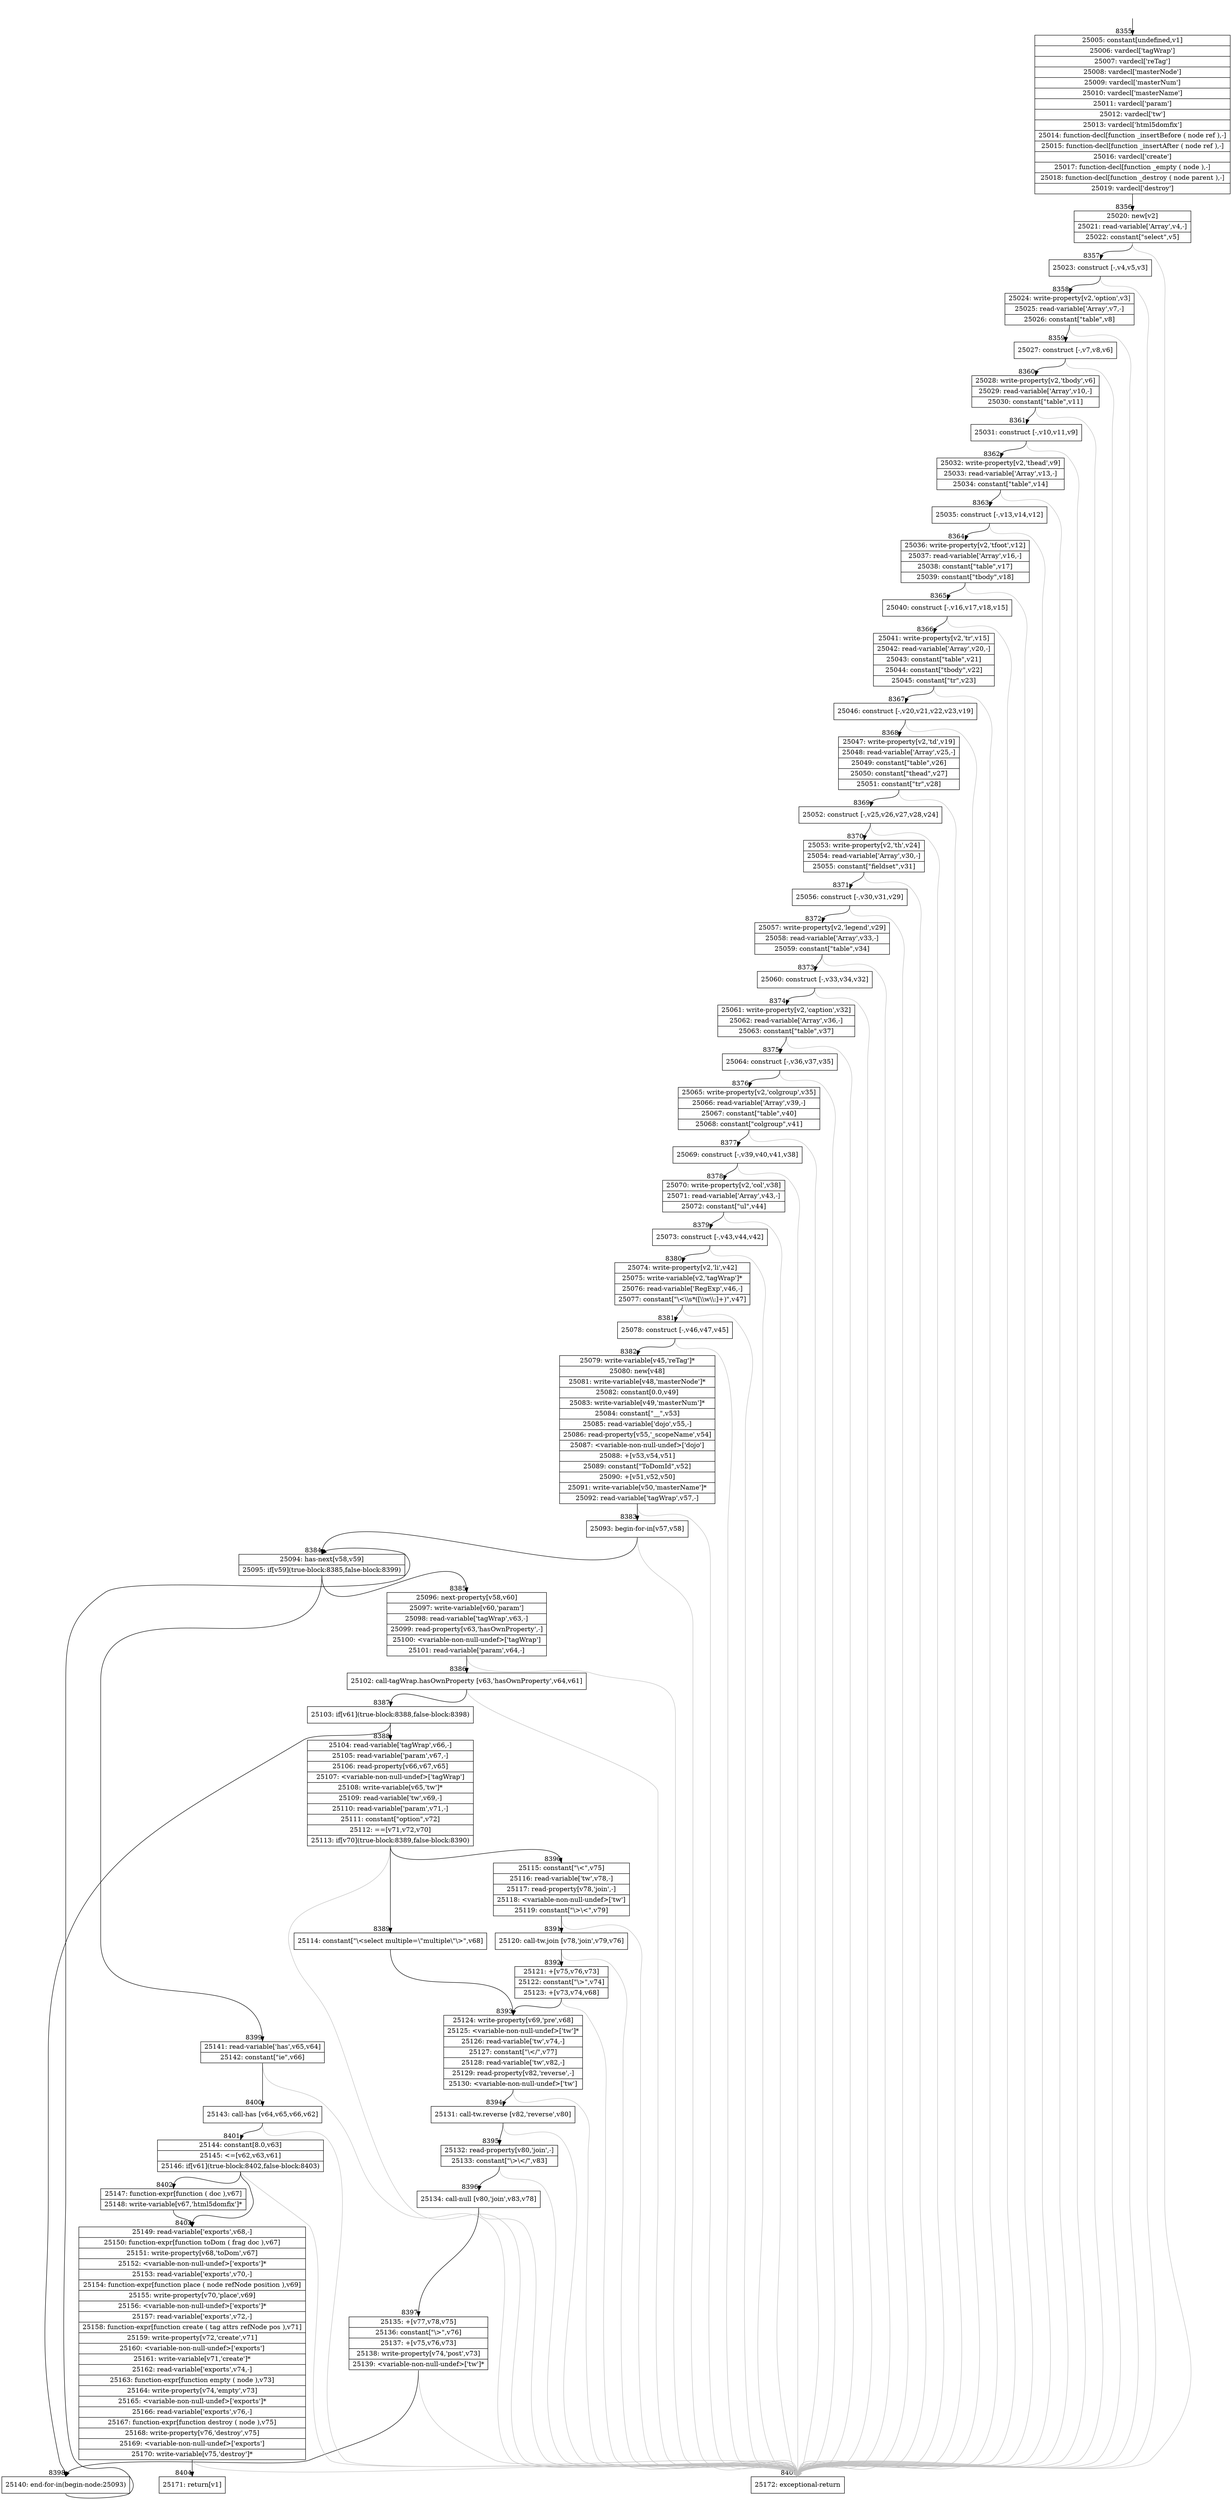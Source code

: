 digraph {
rankdir="TD"
BB_entry550[shape=none,label=""];
BB_entry550 -> BB8355 [tailport=s, headport=n, headlabel="    8355"]
BB8355 [shape=record label="{25005: constant[undefined,v1]|25006: vardecl['tagWrap']|25007: vardecl['reTag']|25008: vardecl['masterNode']|25009: vardecl['masterNum']|25010: vardecl['masterName']|25011: vardecl['param']|25012: vardecl['tw']|25013: vardecl['html5domfix']|25014: function-decl[function _insertBefore ( node ref ),-]|25015: function-decl[function _insertAfter ( node ref ),-]|25016: vardecl['create']|25017: function-decl[function _empty ( node ),-]|25018: function-decl[function _destroy ( node parent ),-]|25019: vardecl['destroy']}" ] 
BB8355 -> BB8356 [tailport=s, headport=n, headlabel="      8356"]
BB8356 [shape=record label="{25020: new[v2]|25021: read-variable['Array',v4,-]|25022: constant[\"select\",v5]}" ] 
BB8356 -> BB8357 [tailport=s, headport=n, headlabel="      8357"]
BB8356 -> BB8405 [tailport=s, headport=n, color=gray, headlabel="      8405"]
BB8357 [shape=record label="{25023: construct [-,v4,v5,v3]}" ] 
BB8357 -> BB8358 [tailport=s, headport=n, headlabel="      8358"]
BB8357 -> BB8405 [tailport=s, headport=n, color=gray]
BB8358 [shape=record label="{25024: write-property[v2,'option',v3]|25025: read-variable['Array',v7,-]|25026: constant[\"table\",v8]}" ] 
BB8358 -> BB8359 [tailport=s, headport=n, headlabel="      8359"]
BB8358 -> BB8405 [tailport=s, headport=n, color=gray]
BB8359 [shape=record label="{25027: construct [-,v7,v8,v6]}" ] 
BB8359 -> BB8360 [tailport=s, headport=n, headlabel="      8360"]
BB8359 -> BB8405 [tailport=s, headport=n, color=gray]
BB8360 [shape=record label="{25028: write-property[v2,'tbody',v6]|25029: read-variable['Array',v10,-]|25030: constant[\"table\",v11]}" ] 
BB8360 -> BB8361 [tailport=s, headport=n, headlabel="      8361"]
BB8360 -> BB8405 [tailport=s, headport=n, color=gray]
BB8361 [shape=record label="{25031: construct [-,v10,v11,v9]}" ] 
BB8361 -> BB8362 [tailport=s, headport=n, headlabel="      8362"]
BB8361 -> BB8405 [tailport=s, headport=n, color=gray]
BB8362 [shape=record label="{25032: write-property[v2,'thead',v9]|25033: read-variable['Array',v13,-]|25034: constant[\"table\",v14]}" ] 
BB8362 -> BB8363 [tailport=s, headport=n, headlabel="      8363"]
BB8362 -> BB8405 [tailport=s, headport=n, color=gray]
BB8363 [shape=record label="{25035: construct [-,v13,v14,v12]}" ] 
BB8363 -> BB8364 [tailport=s, headport=n, headlabel="      8364"]
BB8363 -> BB8405 [tailport=s, headport=n, color=gray]
BB8364 [shape=record label="{25036: write-property[v2,'tfoot',v12]|25037: read-variable['Array',v16,-]|25038: constant[\"table\",v17]|25039: constant[\"tbody\",v18]}" ] 
BB8364 -> BB8365 [tailport=s, headport=n, headlabel="      8365"]
BB8364 -> BB8405 [tailport=s, headport=n, color=gray]
BB8365 [shape=record label="{25040: construct [-,v16,v17,v18,v15]}" ] 
BB8365 -> BB8366 [tailport=s, headport=n, headlabel="      8366"]
BB8365 -> BB8405 [tailport=s, headport=n, color=gray]
BB8366 [shape=record label="{25041: write-property[v2,'tr',v15]|25042: read-variable['Array',v20,-]|25043: constant[\"table\",v21]|25044: constant[\"tbody\",v22]|25045: constant[\"tr\",v23]}" ] 
BB8366 -> BB8367 [tailport=s, headport=n, headlabel="      8367"]
BB8366 -> BB8405 [tailport=s, headport=n, color=gray]
BB8367 [shape=record label="{25046: construct [-,v20,v21,v22,v23,v19]}" ] 
BB8367 -> BB8368 [tailport=s, headport=n, headlabel="      8368"]
BB8367 -> BB8405 [tailport=s, headport=n, color=gray]
BB8368 [shape=record label="{25047: write-property[v2,'td',v19]|25048: read-variable['Array',v25,-]|25049: constant[\"table\",v26]|25050: constant[\"thead\",v27]|25051: constant[\"tr\",v28]}" ] 
BB8368 -> BB8369 [tailport=s, headport=n, headlabel="      8369"]
BB8368 -> BB8405 [tailport=s, headport=n, color=gray]
BB8369 [shape=record label="{25052: construct [-,v25,v26,v27,v28,v24]}" ] 
BB8369 -> BB8370 [tailport=s, headport=n, headlabel="      8370"]
BB8369 -> BB8405 [tailport=s, headport=n, color=gray]
BB8370 [shape=record label="{25053: write-property[v2,'th',v24]|25054: read-variable['Array',v30,-]|25055: constant[\"fieldset\",v31]}" ] 
BB8370 -> BB8371 [tailport=s, headport=n, headlabel="      8371"]
BB8370 -> BB8405 [tailport=s, headport=n, color=gray]
BB8371 [shape=record label="{25056: construct [-,v30,v31,v29]}" ] 
BB8371 -> BB8372 [tailport=s, headport=n, headlabel="      8372"]
BB8371 -> BB8405 [tailport=s, headport=n, color=gray]
BB8372 [shape=record label="{25057: write-property[v2,'legend',v29]|25058: read-variable['Array',v33,-]|25059: constant[\"table\",v34]}" ] 
BB8372 -> BB8373 [tailport=s, headport=n, headlabel="      8373"]
BB8372 -> BB8405 [tailport=s, headport=n, color=gray]
BB8373 [shape=record label="{25060: construct [-,v33,v34,v32]}" ] 
BB8373 -> BB8374 [tailport=s, headport=n, headlabel="      8374"]
BB8373 -> BB8405 [tailport=s, headport=n, color=gray]
BB8374 [shape=record label="{25061: write-property[v2,'caption',v32]|25062: read-variable['Array',v36,-]|25063: constant[\"table\",v37]}" ] 
BB8374 -> BB8375 [tailport=s, headport=n, headlabel="      8375"]
BB8374 -> BB8405 [tailport=s, headport=n, color=gray]
BB8375 [shape=record label="{25064: construct [-,v36,v37,v35]}" ] 
BB8375 -> BB8376 [tailport=s, headport=n, headlabel="      8376"]
BB8375 -> BB8405 [tailport=s, headport=n, color=gray]
BB8376 [shape=record label="{25065: write-property[v2,'colgroup',v35]|25066: read-variable['Array',v39,-]|25067: constant[\"table\",v40]|25068: constant[\"colgroup\",v41]}" ] 
BB8376 -> BB8377 [tailport=s, headport=n, headlabel="      8377"]
BB8376 -> BB8405 [tailport=s, headport=n, color=gray]
BB8377 [shape=record label="{25069: construct [-,v39,v40,v41,v38]}" ] 
BB8377 -> BB8378 [tailport=s, headport=n, headlabel="      8378"]
BB8377 -> BB8405 [tailport=s, headport=n, color=gray]
BB8378 [shape=record label="{25070: write-property[v2,'col',v38]|25071: read-variable['Array',v43,-]|25072: constant[\"ul\",v44]}" ] 
BB8378 -> BB8379 [tailport=s, headport=n, headlabel="      8379"]
BB8378 -> BB8405 [tailport=s, headport=n, color=gray]
BB8379 [shape=record label="{25073: construct [-,v43,v44,v42]}" ] 
BB8379 -> BB8380 [tailport=s, headport=n, headlabel="      8380"]
BB8379 -> BB8405 [tailport=s, headport=n, color=gray]
BB8380 [shape=record label="{25074: write-property[v2,'li',v42]|25075: write-variable[v2,'tagWrap']*|25076: read-variable['RegExp',v46,-]|25077: constant[\"\\\<\\\\s*([\\\\w\\\\:]+)\",v47]}" ] 
BB8380 -> BB8381 [tailport=s, headport=n, headlabel="      8381"]
BB8380 -> BB8405 [tailport=s, headport=n, color=gray]
BB8381 [shape=record label="{25078: construct [-,v46,v47,v45]}" ] 
BB8381 -> BB8382 [tailport=s, headport=n, headlabel="      8382"]
BB8381 -> BB8405 [tailport=s, headport=n, color=gray]
BB8382 [shape=record label="{25079: write-variable[v45,'reTag']*|25080: new[v48]|25081: write-variable[v48,'masterNode']*|25082: constant[0.0,v49]|25083: write-variable[v49,'masterNum']*|25084: constant[\"__\",v53]|25085: read-variable['dojo',v55,-]|25086: read-property[v55,'_scopeName',v54]|25087: \<variable-non-null-undef\>['dojo']|25088: +[v53,v54,v51]|25089: constant[\"ToDomId\",v52]|25090: +[v51,v52,v50]|25091: write-variable[v50,'masterName']*|25092: read-variable['tagWrap',v57,-]}" ] 
BB8382 -> BB8383 [tailport=s, headport=n, headlabel="      8383"]
BB8382 -> BB8405 [tailport=s, headport=n, color=gray]
BB8383 [shape=record label="{25093: begin-for-in[v57,v58]}" ] 
BB8383 -> BB8384 [tailport=s, headport=n, headlabel="      8384"]
BB8383 -> BB8405 [tailport=s, headport=n, color=gray]
BB8384 [shape=record label="{25094: has-next[v58,v59]|25095: if[v59](true-block:8385,false-block:8399)}" ] 
BB8384 -> BB8385 [tailport=s, headport=n, headlabel="      8385"]
BB8384 -> BB8399 [tailport=s, headport=n, headlabel="      8399"]
BB8385 [shape=record label="{25096: next-property[v58,v60]|25097: write-variable[v60,'param']|25098: read-variable['tagWrap',v63,-]|25099: read-property[v63,'hasOwnProperty',-]|25100: \<variable-non-null-undef\>['tagWrap']|25101: read-variable['param',v64,-]}" ] 
BB8385 -> BB8386 [tailport=s, headport=n, headlabel="      8386"]
BB8385 -> BB8405 [tailport=s, headport=n, color=gray]
BB8386 [shape=record label="{25102: call-tagWrap.hasOwnProperty [v63,'hasOwnProperty',v64,v61]}" ] 
BB8386 -> BB8387 [tailport=s, headport=n, headlabel="      8387"]
BB8386 -> BB8405 [tailport=s, headport=n, color=gray]
BB8387 [shape=record label="{25103: if[v61](true-block:8388,false-block:8398)}" ] 
BB8387 -> BB8388 [tailport=s, headport=n, headlabel="      8388"]
BB8387 -> BB8398 [tailport=s, headport=n, headlabel="      8398"]
BB8388 [shape=record label="{25104: read-variable['tagWrap',v66,-]|25105: read-variable['param',v67,-]|25106: read-property[v66,v67,v65]|25107: \<variable-non-null-undef\>['tagWrap']|25108: write-variable[v65,'tw']*|25109: read-variable['tw',v69,-]|25110: read-variable['param',v71,-]|25111: constant[\"option\",v72]|25112: ==[v71,v72,v70]|25113: if[v70](true-block:8389,false-block:8390)}" ] 
BB8388 -> BB8389 [tailport=s, headport=n, headlabel="      8389"]
BB8388 -> BB8390 [tailport=s, headport=n, headlabel="      8390"]
BB8388 -> BB8405 [tailport=s, headport=n, color=gray]
BB8389 [shape=record label="{25114: constant[\"\\\<select multiple=\\\"multiple\\\"\\\>\",v68]}" ] 
BB8389 -> BB8393 [tailport=s, headport=n, headlabel="      8393"]
BB8390 [shape=record label="{25115: constant[\"\\\<\",v75]|25116: read-variable['tw',v78,-]|25117: read-property[v78,'join',-]|25118: \<variable-non-null-undef\>['tw']|25119: constant[\"\\\>\\\<\",v79]}" ] 
BB8390 -> BB8391 [tailport=s, headport=n, headlabel="      8391"]
BB8390 -> BB8405 [tailport=s, headport=n, color=gray]
BB8391 [shape=record label="{25120: call-tw.join [v78,'join',v79,v76]}" ] 
BB8391 -> BB8392 [tailport=s, headport=n, headlabel="      8392"]
BB8391 -> BB8405 [tailport=s, headport=n, color=gray]
BB8392 [shape=record label="{25121: +[v75,v76,v73]|25122: constant[\"\\\>\",v74]|25123: +[v73,v74,v68]}" ] 
BB8392 -> BB8393 [tailport=s, headport=n]
BB8392 -> BB8405 [tailport=s, headport=n, color=gray]
BB8393 [shape=record label="{25124: write-property[v69,'pre',v68]|25125: \<variable-non-null-undef\>['tw']*|25126: read-variable['tw',v74,-]|25127: constant[\"\\\</\",v77]|25128: read-variable['tw',v82,-]|25129: read-property[v82,'reverse',-]|25130: \<variable-non-null-undef\>['tw']}" ] 
BB8393 -> BB8394 [tailport=s, headport=n, headlabel="      8394"]
BB8393 -> BB8405 [tailport=s, headport=n, color=gray]
BB8394 [shape=record label="{25131: call-tw.reverse [v82,'reverse',v80]}" ] 
BB8394 -> BB8395 [tailport=s, headport=n, headlabel="      8395"]
BB8394 -> BB8405 [tailport=s, headport=n, color=gray]
BB8395 [shape=record label="{25132: read-property[v80,'join',-]|25133: constant[\"\\\>\\\</\",v83]}" ] 
BB8395 -> BB8396 [tailport=s, headport=n, headlabel="      8396"]
BB8395 -> BB8405 [tailport=s, headport=n, color=gray]
BB8396 [shape=record label="{25134: call-null [v80,'join',v83,v78]}" ] 
BB8396 -> BB8397 [tailport=s, headport=n, headlabel="      8397"]
BB8396 -> BB8405 [tailport=s, headport=n, color=gray]
BB8397 [shape=record label="{25135: +[v77,v78,v75]|25136: constant[\"\\\>\",v76]|25137: +[v75,v76,v73]|25138: write-property[v74,'post',v73]|25139: \<variable-non-null-undef\>['tw']*}" ] 
BB8397 -> BB8398 [tailport=s, headport=n]
BB8397 -> BB8405 [tailport=s, headport=n, color=gray]
BB8398 [shape=record label="{25140: end-for-in(begin-node:25093)}" ] 
BB8398 -> BB8384 [tailport=s, headport=n]
BB8399 [shape=record label="{25141: read-variable['has',v65,v64]|25142: constant[\"ie\",v66]}" ] 
BB8399 -> BB8400 [tailport=s, headport=n, headlabel="      8400"]
BB8399 -> BB8405 [tailport=s, headport=n, color=gray]
BB8400 [shape=record label="{25143: call-has [v64,v65,v66,v62]}" ] 
BB8400 -> BB8401 [tailport=s, headport=n, headlabel="      8401"]
BB8400 -> BB8405 [tailport=s, headport=n, color=gray]
BB8401 [shape=record label="{25144: constant[8.0,v63]|25145: \<=[v62,v63,v61]|25146: if[v61](true-block:8402,false-block:8403)}" ] 
BB8401 -> BB8402 [tailport=s, headport=n, headlabel="      8402"]
BB8401 -> BB8403 [tailport=s, headport=n, headlabel="      8403"]
BB8401 -> BB8405 [tailport=s, headport=n, color=gray]
BB8402 [shape=record label="{25147: function-expr[function ( doc ),v67]|25148: write-variable[v67,'html5domfix']*}" ] 
BB8402 -> BB8403 [tailport=s, headport=n]
BB8403 [shape=record label="{25149: read-variable['exports',v68,-]|25150: function-expr[function toDom ( frag doc ),v67]|25151: write-property[v68,'toDom',v67]|25152: \<variable-non-null-undef\>['exports']*|25153: read-variable['exports',v70,-]|25154: function-expr[function place ( node refNode position ),v69]|25155: write-property[v70,'place',v69]|25156: \<variable-non-null-undef\>['exports']*|25157: read-variable['exports',v72,-]|25158: function-expr[function create ( tag attrs refNode pos ),v71]|25159: write-property[v72,'create',v71]|25160: \<variable-non-null-undef\>['exports']|25161: write-variable[v71,'create']*|25162: read-variable['exports',v74,-]|25163: function-expr[function empty ( node ),v73]|25164: write-property[v74,'empty',v73]|25165: \<variable-non-null-undef\>['exports']*|25166: read-variable['exports',v76,-]|25167: function-expr[function destroy ( node ),v75]|25168: write-property[v76,'destroy',v75]|25169: \<variable-non-null-undef\>['exports']|25170: write-variable[v75,'destroy']*}" ] 
BB8403 -> BB8404 [tailport=s, headport=n, headlabel="      8404"]
BB8403 -> BB8405 [tailport=s, headport=n, color=gray]
BB8404 [shape=record label="{25171: return[v1]}" ] 
BB8405 [shape=record label="{25172: exceptional-return}" ] 
//#$~ 11812
}

